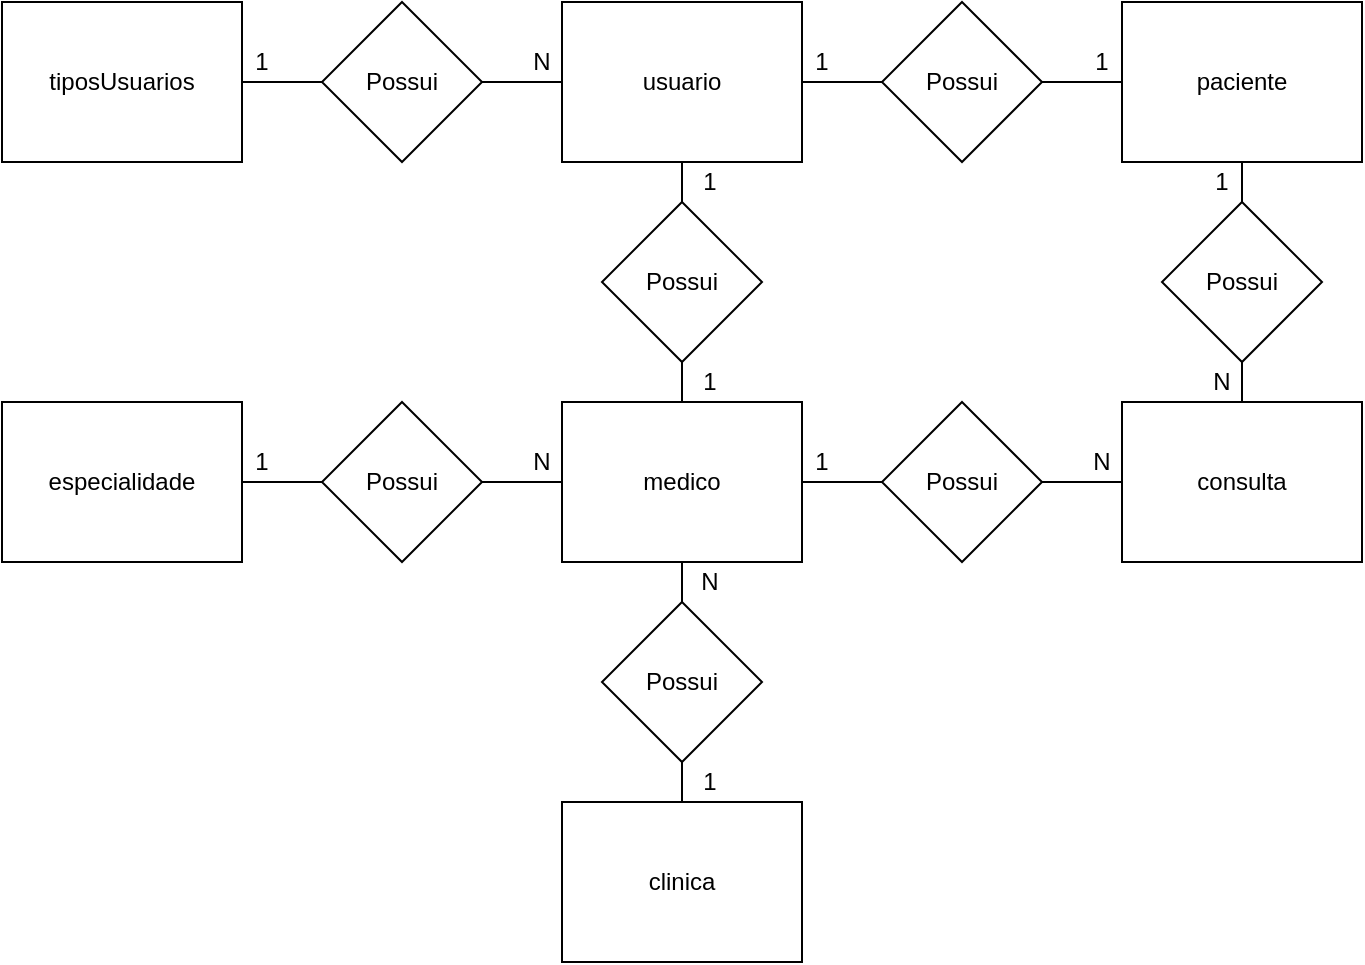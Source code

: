 <mxfile version="14.4.7" type="device" pages="2"><diagram id="L9yg8rVzbxGNGAhTD04A" name="Conceitual"><mxGraphModel dx="1422" dy="762" grid="1" gridSize="10" guides="1" tooltips="1" connect="1" arrows="1" fold="1" page="1" pageScale="1" pageWidth="827" pageHeight="1169" math="0" shadow="0"><root><mxCell id="0"/><mxCell id="1" parent="0"/><mxCell id="zgJWfHklPlc2jn0iiybX-17" style="edgeStyle=orthogonalEdgeStyle;rounded=0;orthogonalLoop=1;jettySize=auto;html=1;endArrow=none;endFill=0;" edge="1" parent="1" source="zgJWfHklPlc2jn0iiybX-1" target="zgJWfHklPlc2jn0iiybX-10"><mxGeometry relative="1" as="geometry"/></mxCell><mxCell id="zgJWfHklPlc2jn0iiybX-1" value="tiposUsuarios" style="rounded=0;whiteSpace=wrap;html=1;" vertex="1" parent="1"><mxGeometry x="40" y="40" width="120" height="80" as="geometry"/></mxCell><mxCell id="zgJWfHklPlc2jn0iiybX-18" style="edgeStyle=orthogonalEdgeStyle;rounded=0;orthogonalLoop=1;jettySize=auto;html=1;entryX=1;entryY=0.5;entryDx=0;entryDy=0;endArrow=none;endFill=0;" edge="1" parent="1" source="zgJWfHklPlc2jn0iiybX-2" target="zgJWfHklPlc2jn0iiybX-10"><mxGeometry relative="1" as="geometry"/></mxCell><mxCell id="zgJWfHklPlc2jn0iiybX-19" style="edgeStyle=orthogonalEdgeStyle;rounded=0;orthogonalLoop=1;jettySize=auto;html=1;endArrow=none;endFill=0;" edge="1" parent="1" source="zgJWfHklPlc2jn0iiybX-2" target="zgJWfHklPlc2jn0iiybX-16"><mxGeometry relative="1" as="geometry"/></mxCell><mxCell id="zgJWfHklPlc2jn0iiybX-25" style="edgeStyle=orthogonalEdgeStyle;rounded=0;orthogonalLoop=1;jettySize=auto;html=1;endArrow=none;endFill=0;" edge="1" parent="1" source="zgJWfHklPlc2jn0iiybX-2" target="zgJWfHklPlc2jn0iiybX-14"><mxGeometry relative="1" as="geometry"/></mxCell><mxCell id="zgJWfHklPlc2jn0iiybX-2" value="usuario" style="rounded=0;whiteSpace=wrap;html=1;" vertex="1" parent="1"><mxGeometry x="320" y="40" width="120" height="80" as="geometry"/></mxCell><mxCell id="zgJWfHklPlc2jn0iiybX-22" style="edgeStyle=orthogonalEdgeStyle;rounded=0;orthogonalLoop=1;jettySize=auto;html=1;endArrow=none;endFill=0;" edge="1" parent="1" source="zgJWfHklPlc2jn0iiybX-3" target="zgJWfHklPlc2jn0iiybX-11"><mxGeometry relative="1" as="geometry"/></mxCell><mxCell id="zgJWfHklPlc2jn0iiybX-3" value="especialidade" style="rounded=0;whiteSpace=wrap;html=1;" vertex="1" parent="1"><mxGeometry x="40" y="240" width="120" height="80" as="geometry"/></mxCell><mxCell id="zgJWfHklPlc2jn0iiybX-4" value="clinica" style="rounded=0;whiteSpace=wrap;html=1;" vertex="1" parent="1"><mxGeometry x="320" y="440" width="120" height="80" as="geometry"/></mxCell><mxCell id="zgJWfHklPlc2jn0iiybX-21" style="edgeStyle=orthogonalEdgeStyle;rounded=0;orthogonalLoop=1;jettySize=auto;html=1;endArrow=none;endFill=0;" edge="1" parent="1" source="zgJWfHklPlc2jn0iiybX-5" target="zgJWfHklPlc2jn0iiybX-11"><mxGeometry relative="1" as="geometry"/></mxCell><mxCell id="zgJWfHklPlc2jn0iiybX-23" style="edgeStyle=orthogonalEdgeStyle;rounded=0;orthogonalLoop=1;jettySize=auto;html=1;endArrow=none;endFill=0;" edge="1" parent="1" source="zgJWfHklPlc2jn0iiybX-5" target="zgJWfHklPlc2jn0iiybX-15"><mxGeometry relative="1" as="geometry"/></mxCell><mxCell id="zgJWfHklPlc2jn0iiybX-33" style="edgeStyle=orthogonalEdgeStyle;rounded=0;orthogonalLoop=1;jettySize=auto;html=1;endArrow=none;endFill=0;" edge="1" parent="1" source="zgJWfHklPlc2jn0iiybX-5" target="zgJWfHklPlc2jn0iiybX-13"><mxGeometry relative="1" as="geometry"/></mxCell><mxCell id="zgJWfHklPlc2jn0iiybX-5" value="medico" style="rounded=0;whiteSpace=wrap;html=1;" vertex="1" parent="1"><mxGeometry x="320" y="240" width="120" height="80" as="geometry"/></mxCell><mxCell id="zgJWfHklPlc2jn0iiybX-26" style="edgeStyle=orthogonalEdgeStyle;rounded=0;orthogonalLoop=1;jettySize=auto;html=1;endArrow=none;endFill=0;" edge="1" parent="1" source="zgJWfHklPlc2jn0iiybX-6" target="zgJWfHklPlc2jn0iiybX-14"><mxGeometry relative="1" as="geometry"/></mxCell><mxCell id="zgJWfHklPlc2jn0iiybX-28" style="edgeStyle=orthogonalEdgeStyle;rounded=0;orthogonalLoop=1;jettySize=auto;html=1;endArrow=none;endFill=0;" edge="1" parent="1" source="zgJWfHklPlc2jn0iiybX-6" target="zgJWfHklPlc2jn0iiybX-27"><mxGeometry relative="1" as="geometry"/></mxCell><mxCell id="zgJWfHklPlc2jn0iiybX-6" value="paciente" style="rounded=0;whiteSpace=wrap;html=1;" vertex="1" parent="1"><mxGeometry x="600" y="40" width="120" height="80" as="geometry"/></mxCell><mxCell id="zgJWfHklPlc2jn0iiybX-8" value="consulta" style="rounded=0;whiteSpace=wrap;html=1;" vertex="1" parent="1"><mxGeometry x="600" y="240" width="120" height="80" as="geometry"/></mxCell><mxCell id="zgJWfHklPlc2jn0iiybX-10" value="Possui" style="rhombus;whiteSpace=wrap;html=1;" vertex="1" parent="1"><mxGeometry x="200" y="40" width="80" height="80" as="geometry"/></mxCell><mxCell id="zgJWfHklPlc2jn0iiybX-11" value="&lt;span&gt;Possui&lt;/span&gt;" style="rhombus;whiteSpace=wrap;html=1;" vertex="1" parent="1"><mxGeometry x="200" y="240" width="80" height="80" as="geometry"/></mxCell><mxCell id="zgJWfHklPlc2jn0iiybX-34" style="edgeStyle=orthogonalEdgeStyle;rounded=0;orthogonalLoop=1;jettySize=auto;html=1;endArrow=none;endFill=0;" edge="1" parent="1" source="zgJWfHklPlc2jn0iiybX-13" target="zgJWfHklPlc2jn0iiybX-8"><mxGeometry relative="1" as="geometry"/></mxCell><mxCell id="zgJWfHklPlc2jn0iiybX-13" value="&lt;span&gt;Possui&lt;/span&gt;" style="rhombus;whiteSpace=wrap;html=1;" vertex="1" parent="1"><mxGeometry x="480" y="240" width="80" height="80" as="geometry"/></mxCell><mxCell id="zgJWfHklPlc2jn0iiybX-14" value="&lt;span&gt;Possui&lt;/span&gt;" style="rhombus;whiteSpace=wrap;html=1;" vertex="1" parent="1"><mxGeometry x="480" y="40" width="80" height="80" as="geometry"/></mxCell><mxCell id="zgJWfHklPlc2jn0iiybX-24" style="edgeStyle=orthogonalEdgeStyle;rounded=0;orthogonalLoop=1;jettySize=auto;html=1;endArrow=none;endFill=0;" edge="1" parent="1" source="zgJWfHklPlc2jn0iiybX-15" target="zgJWfHklPlc2jn0iiybX-4"><mxGeometry relative="1" as="geometry"/></mxCell><mxCell id="zgJWfHklPlc2jn0iiybX-15" value="&lt;span&gt;Possui&lt;/span&gt;" style="rhombus;whiteSpace=wrap;html=1;" vertex="1" parent="1"><mxGeometry x="340" y="340" width="80" height="80" as="geometry"/></mxCell><mxCell id="zgJWfHklPlc2jn0iiybX-20" style="edgeStyle=orthogonalEdgeStyle;rounded=0;orthogonalLoop=1;jettySize=auto;html=1;endArrow=none;endFill=0;" edge="1" parent="1" source="zgJWfHklPlc2jn0iiybX-16" target="zgJWfHklPlc2jn0iiybX-5"><mxGeometry relative="1" as="geometry"/></mxCell><mxCell id="zgJWfHklPlc2jn0iiybX-16" value="&lt;span&gt;Possui&lt;/span&gt;" style="rhombus;whiteSpace=wrap;html=1;" vertex="1" parent="1"><mxGeometry x="340" y="140" width="80" height="80" as="geometry"/></mxCell><mxCell id="zgJWfHklPlc2jn0iiybX-29" style="edgeStyle=orthogonalEdgeStyle;rounded=0;orthogonalLoop=1;jettySize=auto;html=1;endArrow=none;endFill=0;" edge="1" parent="1" source="zgJWfHklPlc2jn0iiybX-27" target="zgJWfHklPlc2jn0iiybX-8"><mxGeometry relative="1" as="geometry"/></mxCell><mxCell id="zgJWfHklPlc2jn0iiybX-27" value="&lt;span&gt;Possui&lt;/span&gt;" style="rhombus;whiteSpace=wrap;html=1;" vertex="1" parent="1"><mxGeometry x="620" y="140" width="80" height="80" as="geometry"/></mxCell><mxCell id="zgJWfHklPlc2jn0iiybX-35" value="1" style="text;html=1;strokeColor=none;fillColor=none;align=center;verticalAlign=middle;whiteSpace=wrap;rounded=0;" vertex="1" parent="1"><mxGeometry x="150" y="60" width="40" height="20" as="geometry"/></mxCell><mxCell id="zgJWfHklPlc2jn0iiybX-36" value="1" style="text;html=1;strokeColor=none;fillColor=none;align=center;verticalAlign=middle;whiteSpace=wrap;rounded=0;" vertex="1" parent="1"><mxGeometry x="150" y="260" width="40" height="20" as="geometry"/></mxCell><mxCell id="zgJWfHklPlc2jn0iiybX-37" value="N" style="text;html=1;strokeColor=none;fillColor=none;align=center;verticalAlign=middle;whiteSpace=wrap;rounded=0;" vertex="1" parent="1"><mxGeometry x="290" y="260" width="40" height="20" as="geometry"/></mxCell><mxCell id="zgJWfHklPlc2jn0iiybX-38" value="N" style="text;html=1;strokeColor=none;fillColor=none;align=center;verticalAlign=middle;whiteSpace=wrap;rounded=0;" vertex="1" parent="1"><mxGeometry x="290" y="60" width="40" height="20" as="geometry"/></mxCell><mxCell id="zgJWfHklPlc2jn0iiybX-39" value="1" style="text;html=1;strokeColor=none;fillColor=none;align=center;verticalAlign=middle;whiteSpace=wrap;rounded=0;" vertex="1" parent="1"><mxGeometry x="430" y="60" width="40" height="20" as="geometry"/></mxCell><mxCell id="zgJWfHklPlc2jn0iiybX-40" value="1" style="text;html=1;strokeColor=none;fillColor=none;align=center;verticalAlign=middle;whiteSpace=wrap;rounded=0;" vertex="1" parent="1"><mxGeometry x="430" y="260" width="40" height="20" as="geometry"/></mxCell><mxCell id="zgJWfHklPlc2jn0iiybX-41" value="N" style="text;html=1;strokeColor=none;fillColor=none;align=center;verticalAlign=middle;whiteSpace=wrap;rounded=0;" vertex="1" parent="1"><mxGeometry x="374" y="320" width="40" height="20" as="geometry"/></mxCell><mxCell id="zgJWfHklPlc2jn0iiybX-42" value="1" style="text;html=1;strokeColor=none;fillColor=none;align=center;verticalAlign=middle;whiteSpace=wrap;rounded=0;" vertex="1" parent="1"><mxGeometry x="374" y="420" width="40" height="20" as="geometry"/></mxCell><mxCell id="zgJWfHklPlc2jn0iiybX-43" value="1" style="text;html=1;strokeColor=none;fillColor=none;align=center;verticalAlign=middle;whiteSpace=wrap;rounded=0;" vertex="1" parent="1"><mxGeometry x="374" y="220" width="40" height="20" as="geometry"/></mxCell><mxCell id="zgJWfHklPlc2jn0iiybX-44" value="1" style="text;html=1;strokeColor=none;fillColor=none;align=center;verticalAlign=middle;whiteSpace=wrap;rounded=0;" vertex="1" parent="1"><mxGeometry x="570" y="60" width="40" height="20" as="geometry"/></mxCell><mxCell id="zgJWfHklPlc2jn0iiybX-45" value="1" style="text;html=1;strokeColor=none;fillColor=none;align=center;verticalAlign=middle;whiteSpace=wrap;rounded=0;" vertex="1" parent="1"><mxGeometry x="630" y="120" width="40" height="20" as="geometry"/></mxCell><mxCell id="zgJWfHklPlc2jn0iiybX-46" value="N" style="text;html=1;strokeColor=none;fillColor=none;align=center;verticalAlign=middle;whiteSpace=wrap;rounded=0;" vertex="1" parent="1"><mxGeometry x="630" y="220" width="40" height="20" as="geometry"/></mxCell><mxCell id="zgJWfHklPlc2jn0iiybX-49" value="N" style="text;html=1;strokeColor=none;fillColor=none;align=center;verticalAlign=middle;whiteSpace=wrap;rounded=0;" vertex="1" parent="1"><mxGeometry x="570" y="260" width="40" height="20" as="geometry"/></mxCell><mxCell id="zgJWfHklPlc2jn0iiybX-50" value="1" style="text;html=1;strokeColor=none;fillColor=none;align=center;verticalAlign=middle;whiteSpace=wrap;rounded=0;" vertex="1" parent="1"><mxGeometry x="374" y="120" width="40" height="20" as="geometry"/></mxCell></root></mxGraphModel></diagram><diagram id="YY0C0LUeWNbSmeNRkTeQ" name="Lógico"><mxGraphModel dx="1422" dy="762" grid="1" gridSize="10" guides="1" tooltips="1" connect="1" arrows="1" fold="1" page="1" pageScale="1" pageWidth="827" pageHeight="1169" math="0" shadow="0"><root><mxCell id="BpLXdGDiYHrNha-_4x43-0"/><mxCell id="BpLXdGDiYHrNha-_4x43-1" parent="BpLXdGDiYHrNha-_4x43-0"/><mxCell id="ZwELQUAfEaerFVVG8BDn-0" value="tiposUsuarios" style="shape=table;startSize=30;container=1;collapsible=1;childLayout=tableLayout;fixedRows=1;rowLines=0;fontStyle=1;align=center;resizeLast=1;" vertex="1" parent="BpLXdGDiYHrNha-_4x43-1"><mxGeometry x="40" y="40" width="180" height="100" as="geometry"/></mxCell><mxCell id="ZwELQUAfEaerFVVG8BDn-1" value="" style="shape=partialRectangle;collapsible=0;dropTarget=0;pointerEvents=0;fillColor=none;top=0;left=0;bottom=1;right=0;points=[[0,0.5],[1,0.5]];portConstraint=eastwest;" vertex="1" parent="ZwELQUAfEaerFVVG8BDn-0"><mxGeometry y="30" width="180" height="30" as="geometry"/></mxCell><mxCell id="ZwELQUAfEaerFVVG8BDn-2" value="PK" style="shape=partialRectangle;connectable=0;fillColor=none;top=0;left=0;bottom=0;right=0;fontStyle=1;overflow=hidden;" vertex="1" parent="ZwELQUAfEaerFVVG8BDn-1"><mxGeometry width="30" height="30" as="geometry"/></mxCell><mxCell id="ZwELQUAfEaerFVVG8BDn-3" value="idTiposUsuario" style="shape=partialRectangle;connectable=0;fillColor=none;top=0;left=0;bottom=0;right=0;align=left;spacingLeft=6;fontStyle=1;overflow=hidden;" vertex="1" parent="ZwELQUAfEaerFVVG8BDn-1"><mxGeometry x="30" width="150" height="30" as="geometry"/></mxCell><mxCell id="ZwELQUAfEaerFVVG8BDn-4" value="" style="shape=partialRectangle;collapsible=0;dropTarget=0;pointerEvents=0;fillColor=none;top=0;left=0;bottom=0;right=0;points=[[0,0.5],[1,0.5]];portConstraint=eastwest;" vertex="1" parent="ZwELQUAfEaerFVVG8BDn-0"><mxGeometry y="60" width="180" height="30" as="geometry"/></mxCell><mxCell id="ZwELQUAfEaerFVVG8BDn-5" value="" style="shape=partialRectangle;connectable=0;fillColor=none;top=0;left=0;bottom=0;right=0;editable=1;overflow=hidden;" vertex="1" parent="ZwELQUAfEaerFVVG8BDn-4"><mxGeometry width="30" height="30" as="geometry"/></mxCell><mxCell id="ZwELQUAfEaerFVVG8BDn-6" value="tituloTipoUsuario" style="shape=partialRectangle;connectable=0;fillColor=none;top=0;left=0;bottom=0;right=0;align=left;spacingLeft=6;overflow=hidden;" vertex="1" parent="ZwELQUAfEaerFVVG8BDn-4"><mxGeometry x="30" width="150" height="30" as="geometry"/></mxCell><mxCell id="COuLoi7ls_Oq8JJpT6Qw-0" value="usuario" style="shape=table;startSize=30;container=1;collapsible=1;childLayout=tableLayout;fixedRows=1;rowLines=0;fontStyle=1;align=center;resizeLast=1;" vertex="1" parent="BpLXdGDiYHrNha-_4x43-1"><mxGeometry x="320" y="40" width="180" height="190" as="geometry"/></mxCell><mxCell id="COuLoi7ls_Oq8JJpT6Qw-1" value="" style="shape=partialRectangle;collapsible=0;dropTarget=0;pointerEvents=0;fillColor=none;top=0;left=0;bottom=0;right=0;points=[[0,0.5],[1,0.5]];portConstraint=eastwest;" vertex="1" parent="COuLoi7ls_Oq8JJpT6Qw-0"><mxGeometry y="30" width="180" height="30" as="geometry"/></mxCell><mxCell id="COuLoi7ls_Oq8JJpT6Qw-2" value="PK" style="shape=partialRectangle;connectable=0;fillColor=none;top=0;left=0;bottom=0;right=0;fontStyle=1;overflow=hidden;" vertex="1" parent="COuLoi7ls_Oq8JJpT6Qw-1"><mxGeometry width="60" height="30" as="geometry"/></mxCell><mxCell id="COuLoi7ls_Oq8JJpT6Qw-3" value="idUsuario" style="shape=partialRectangle;connectable=0;fillColor=none;top=0;left=0;bottom=0;right=0;align=left;spacingLeft=6;fontStyle=1;overflow=hidden;" vertex="1" parent="COuLoi7ls_Oq8JJpT6Qw-1"><mxGeometry x="60" width="120" height="30" as="geometry"/></mxCell><mxCell id="COuLoi7ls_Oq8JJpT6Qw-4" value="" style="shape=partialRectangle;collapsible=0;dropTarget=0;pointerEvents=0;fillColor=none;top=0;left=0;bottom=1;right=0;points=[[0,0.5],[1,0.5]];portConstraint=eastwest;" vertex="1" parent="COuLoi7ls_Oq8JJpT6Qw-0"><mxGeometry y="60" width="180" height="30" as="geometry"/></mxCell><mxCell id="COuLoi7ls_Oq8JJpT6Qw-5" value="FK" style="shape=partialRectangle;connectable=0;fillColor=none;top=0;left=0;bottom=0;right=0;fontStyle=1;overflow=hidden;" vertex="1" parent="COuLoi7ls_Oq8JJpT6Qw-4"><mxGeometry width="60" height="30" as="geometry"/></mxCell><mxCell id="COuLoi7ls_Oq8JJpT6Qw-6" value="idTiposUsuario" style="shape=partialRectangle;connectable=0;fillColor=none;top=0;left=0;bottom=0;right=0;align=left;spacingLeft=6;fontStyle=1;overflow=hidden;" vertex="1" parent="COuLoi7ls_Oq8JJpT6Qw-4"><mxGeometry x="60" width="120" height="30" as="geometry"/></mxCell><mxCell id="COuLoi7ls_Oq8JJpT6Qw-7" value="" style="shape=partialRectangle;collapsible=0;dropTarget=0;pointerEvents=0;fillColor=none;top=0;left=0;bottom=0;right=0;points=[[0,0.5],[1,0.5]];portConstraint=eastwest;" vertex="1" parent="COuLoi7ls_Oq8JJpT6Qw-0"><mxGeometry y="90" width="180" height="30" as="geometry"/></mxCell><mxCell id="COuLoi7ls_Oq8JJpT6Qw-8" value="" style="shape=partialRectangle;connectable=0;fillColor=none;top=0;left=0;bottom=0;right=0;editable=1;overflow=hidden;" vertex="1" parent="COuLoi7ls_Oq8JJpT6Qw-7"><mxGeometry width="60" height="30" as="geometry"/></mxCell><mxCell id="COuLoi7ls_Oq8JJpT6Qw-9" value="Nome" style="shape=partialRectangle;connectable=0;fillColor=none;top=0;left=0;bottom=0;right=0;align=left;spacingLeft=6;overflow=hidden;" vertex="1" parent="COuLoi7ls_Oq8JJpT6Qw-7"><mxGeometry x="60" width="120" height="30" as="geometry"/></mxCell><mxCell id="COuLoi7ls_Oq8JJpT6Qw-10" value="" style="shape=partialRectangle;collapsible=0;dropTarget=0;pointerEvents=0;fillColor=none;top=0;left=0;bottom=0;right=0;points=[[0,0.5],[1,0.5]];portConstraint=eastwest;" vertex="1" parent="COuLoi7ls_Oq8JJpT6Qw-0"><mxGeometry y="120" width="180" height="30" as="geometry"/></mxCell><mxCell id="COuLoi7ls_Oq8JJpT6Qw-11" value="" style="shape=partialRectangle;connectable=0;fillColor=none;top=0;left=0;bottom=0;right=0;editable=1;overflow=hidden;" vertex="1" parent="COuLoi7ls_Oq8JJpT6Qw-10"><mxGeometry width="60" height="30" as="geometry"/></mxCell><mxCell id="COuLoi7ls_Oq8JJpT6Qw-12" value="Email" style="shape=partialRectangle;connectable=0;fillColor=none;top=0;left=0;bottom=0;right=0;align=left;spacingLeft=6;overflow=hidden;" vertex="1" parent="COuLoi7ls_Oq8JJpT6Qw-10"><mxGeometry x="60" width="120" height="30" as="geometry"/></mxCell><mxCell id="COuLoi7ls_Oq8JJpT6Qw-13" value="" style="shape=partialRectangle;collapsible=0;dropTarget=0;pointerEvents=0;fillColor=none;top=0;left=0;bottom=0;right=0;points=[[0,0.5],[1,0.5]];portConstraint=eastwest;" vertex="1" parent="COuLoi7ls_Oq8JJpT6Qw-0"><mxGeometry y="150" width="180" height="30" as="geometry"/></mxCell><mxCell id="COuLoi7ls_Oq8JJpT6Qw-14" value="" style="shape=partialRectangle;connectable=0;fillColor=none;top=0;left=0;bottom=0;right=0;editable=1;overflow=hidden;" vertex="1" parent="COuLoi7ls_Oq8JJpT6Qw-13"><mxGeometry width="60" height="30" as="geometry"/></mxCell><mxCell id="COuLoi7ls_Oq8JJpT6Qw-15" value="Senha" style="shape=partialRectangle;connectable=0;fillColor=none;top=0;left=0;bottom=0;right=0;align=left;spacingLeft=6;overflow=hidden;" vertex="1" parent="COuLoi7ls_Oq8JJpT6Qw-13"><mxGeometry x="60" width="120" height="30" as="geometry"/></mxCell><mxCell id="COuLoi7ls_Oq8JJpT6Qw-16" value="" style="edgeStyle=entityRelationEdgeStyle;fontSize=12;html=1;endArrow=ERoneToMany;" edge="1" parent="BpLXdGDiYHrNha-_4x43-1" source="ZwELQUAfEaerFVVG8BDn-1" target="COuLoi7ls_Oq8JJpT6Qw-4"><mxGeometry width="100" height="100" relative="1" as="geometry"><mxPoint x="180" y="280" as="sourcePoint"/><mxPoint x="280" y="180" as="targetPoint"/></mxGeometry></mxCell><mxCell id="COuLoi7ls_Oq8JJpT6Qw-17" value="especialidade" style="shape=table;startSize=30;container=1;collapsible=1;childLayout=tableLayout;fixedRows=1;rowLines=0;fontStyle=1;align=center;resizeLast=1;" vertex="1" parent="BpLXdGDiYHrNha-_4x43-1"><mxGeometry x="40" y="280" width="180" height="100" as="geometry"/></mxCell><mxCell id="COuLoi7ls_Oq8JJpT6Qw-18" value="" style="shape=partialRectangle;collapsible=0;dropTarget=0;pointerEvents=0;fillColor=none;top=0;left=0;bottom=1;right=0;points=[[0,0.5],[1,0.5]];portConstraint=eastwest;" vertex="1" parent="COuLoi7ls_Oq8JJpT6Qw-17"><mxGeometry y="30" width="180" height="30" as="geometry"/></mxCell><mxCell id="COuLoi7ls_Oq8JJpT6Qw-19" value="PK" style="shape=partialRectangle;connectable=0;fillColor=none;top=0;left=0;bottom=0;right=0;fontStyle=1;overflow=hidden;" vertex="1" parent="COuLoi7ls_Oq8JJpT6Qw-18"><mxGeometry width="30" height="30" as="geometry"/></mxCell><mxCell id="COuLoi7ls_Oq8JJpT6Qw-20" value="idEspecialidade" style="shape=partialRectangle;connectable=0;fillColor=none;top=0;left=0;bottom=0;right=0;align=left;spacingLeft=6;fontStyle=1;overflow=hidden;" vertex="1" parent="COuLoi7ls_Oq8JJpT6Qw-18"><mxGeometry x="30" width="150" height="30" as="geometry"/></mxCell><mxCell id="COuLoi7ls_Oq8JJpT6Qw-21" value="" style="shape=partialRectangle;collapsible=0;dropTarget=0;pointerEvents=0;fillColor=none;top=0;left=0;bottom=0;right=0;points=[[0,0.5],[1,0.5]];portConstraint=eastwest;" vertex="1" parent="COuLoi7ls_Oq8JJpT6Qw-17"><mxGeometry y="60" width="180" height="30" as="geometry"/></mxCell><mxCell id="COuLoi7ls_Oq8JJpT6Qw-22" value="" style="shape=partialRectangle;connectable=0;fillColor=none;top=0;left=0;bottom=0;right=0;editable=1;overflow=hidden;" vertex="1" parent="COuLoi7ls_Oq8JJpT6Qw-21"><mxGeometry width="30" height="30" as="geometry"/></mxCell><mxCell id="COuLoi7ls_Oq8JJpT6Qw-23" value="nomeEspecialidade" style="shape=partialRectangle;connectable=0;fillColor=none;top=0;left=0;bottom=0;right=0;align=left;spacingLeft=6;overflow=hidden;" vertex="1" parent="COuLoi7ls_Oq8JJpT6Qw-21"><mxGeometry x="30" width="150" height="30" as="geometry"/></mxCell><mxCell id="COuLoi7ls_Oq8JJpT6Qw-30" value="clinica" style="shape=table;startSize=30;container=1;collapsible=1;childLayout=tableLayout;fixedRows=1;rowLines=0;fontStyle=1;align=center;resizeLast=1;" vertex="1" parent="BpLXdGDiYHrNha-_4x43-1"><mxGeometry x="320" y="520" width="180" height="190" as="geometry"/></mxCell><mxCell id="COuLoi7ls_Oq8JJpT6Qw-31" value="" style="shape=partialRectangle;collapsible=0;dropTarget=0;pointerEvents=0;fillColor=none;top=0;left=0;bottom=1;right=0;points=[[0,0.5],[1,0.5]];portConstraint=eastwest;" vertex="1" parent="COuLoi7ls_Oq8JJpT6Qw-30"><mxGeometry y="30" width="180" height="30" as="geometry"/></mxCell><mxCell id="COuLoi7ls_Oq8JJpT6Qw-32" value="PK" style="shape=partialRectangle;connectable=0;fillColor=none;top=0;left=0;bottom=0;right=0;fontStyle=1;overflow=hidden;" vertex="1" parent="COuLoi7ls_Oq8JJpT6Qw-31"><mxGeometry width="30" height="30" as="geometry"/></mxCell><mxCell id="COuLoi7ls_Oq8JJpT6Qw-33" value="idClinica" style="shape=partialRectangle;connectable=0;fillColor=none;top=0;left=0;bottom=0;right=0;align=left;spacingLeft=6;fontStyle=1;overflow=hidden;" vertex="1" parent="COuLoi7ls_Oq8JJpT6Qw-31"><mxGeometry x="30" width="150" height="30" as="geometry"/></mxCell><mxCell id="COuLoi7ls_Oq8JJpT6Qw-34" value="" style="shape=partialRectangle;collapsible=0;dropTarget=0;pointerEvents=0;fillColor=none;top=0;left=0;bottom=0;right=0;points=[[0,0.5],[1,0.5]];portConstraint=eastwest;" vertex="1" parent="COuLoi7ls_Oq8JJpT6Qw-30"><mxGeometry y="60" width="180" height="30" as="geometry"/></mxCell><mxCell id="COuLoi7ls_Oq8JJpT6Qw-35" value="" style="shape=partialRectangle;connectable=0;fillColor=none;top=0;left=0;bottom=0;right=0;editable=1;overflow=hidden;" vertex="1" parent="COuLoi7ls_Oq8JJpT6Qw-34"><mxGeometry width="30" height="30" as="geometry"/></mxCell><mxCell id="COuLoi7ls_Oq8JJpT6Qw-36" value="CNPJ" style="shape=partialRectangle;connectable=0;fillColor=none;top=0;left=0;bottom=0;right=0;align=left;spacingLeft=6;overflow=hidden;" vertex="1" parent="COuLoi7ls_Oq8JJpT6Qw-34"><mxGeometry x="30" width="150" height="30" as="geometry"/></mxCell><mxCell id="COuLoi7ls_Oq8JJpT6Qw-37" value="" style="shape=partialRectangle;collapsible=0;dropTarget=0;pointerEvents=0;fillColor=none;top=0;left=0;bottom=0;right=0;points=[[0,0.5],[1,0.5]];portConstraint=eastwest;" vertex="1" parent="COuLoi7ls_Oq8JJpT6Qw-30"><mxGeometry y="90" width="180" height="30" as="geometry"/></mxCell><mxCell id="COuLoi7ls_Oq8JJpT6Qw-38" value="" style="shape=partialRectangle;connectable=0;fillColor=none;top=0;left=0;bottom=0;right=0;editable=1;overflow=hidden;" vertex="1" parent="COuLoi7ls_Oq8JJpT6Qw-37"><mxGeometry width="30" height="30" as="geometry"/></mxCell><mxCell id="COuLoi7ls_Oq8JJpT6Qw-39" value="Endereco" style="shape=partialRectangle;connectable=0;fillColor=none;top=0;left=0;bottom=0;right=0;align=left;spacingLeft=6;overflow=hidden;" vertex="1" parent="COuLoi7ls_Oq8JJpT6Qw-37"><mxGeometry x="30" width="150" height="30" as="geometry"/></mxCell><mxCell id="COuLoi7ls_Oq8JJpT6Qw-40" value="" style="shape=partialRectangle;collapsible=0;dropTarget=0;pointerEvents=0;fillColor=none;top=0;left=0;bottom=0;right=0;points=[[0,0.5],[1,0.5]];portConstraint=eastwest;" vertex="1" parent="COuLoi7ls_Oq8JJpT6Qw-30"><mxGeometry y="120" width="180" height="30" as="geometry"/></mxCell><mxCell id="COuLoi7ls_Oq8JJpT6Qw-41" value="" style="shape=partialRectangle;connectable=0;fillColor=none;top=0;left=0;bottom=0;right=0;editable=1;overflow=hidden;" vertex="1" parent="COuLoi7ls_Oq8JJpT6Qw-40"><mxGeometry width="30" height="30" as="geometry"/></mxCell><mxCell id="COuLoi7ls_Oq8JJpT6Qw-42" value="NomeFantasia" style="shape=partialRectangle;connectable=0;fillColor=none;top=0;left=0;bottom=0;right=0;align=left;spacingLeft=6;overflow=hidden;" vertex="1" parent="COuLoi7ls_Oq8JJpT6Qw-40"><mxGeometry x="30" width="150" height="30" as="geometry"/></mxCell><mxCell id="COuLoi7ls_Oq8JJpT6Qw-43" value="" style="shape=partialRectangle;collapsible=0;dropTarget=0;pointerEvents=0;fillColor=none;top=0;left=0;bottom=0;right=0;points=[[0,0.5],[1,0.5]];portConstraint=eastwest;" vertex="1" parent="COuLoi7ls_Oq8JJpT6Qw-30"><mxGeometry y="150" width="180" height="30" as="geometry"/></mxCell><mxCell id="COuLoi7ls_Oq8JJpT6Qw-44" value="" style="shape=partialRectangle;connectable=0;fillColor=none;top=0;left=0;bottom=0;right=0;editable=1;overflow=hidden;" vertex="1" parent="COuLoi7ls_Oq8JJpT6Qw-43"><mxGeometry width="30" height="30" as="geometry"/></mxCell><mxCell id="COuLoi7ls_Oq8JJpT6Qw-45" value="RazaoSocial" style="shape=partialRectangle;connectable=0;fillColor=none;top=0;left=0;bottom=0;right=0;align=left;spacingLeft=6;overflow=hidden;" vertex="1" parent="COuLoi7ls_Oq8JJpT6Qw-43"><mxGeometry x="30" width="150" height="30" as="geometry"/></mxCell><mxCell id="COuLoi7ls_Oq8JJpT6Qw-46" value="medico" style="shape=table;startSize=30;container=1;collapsible=1;childLayout=tableLayout;fixedRows=1;rowLines=0;fontStyle=1;align=center;resizeLast=1;" vertex="1" parent="BpLXdGDiYHrNha-_4x43-1"><mxGeometry x="320" y="280" width="180" height="190" as="geometry"/></mxCell><mxCell id="COuLoi7ls_Oq8JJpT6Qw-47" value="" style="shape=partialRectangle;collapsible=0;dropTarget=0;pointerEvents=0;fillColor=none;top=0;left=0;bottom=0;right=0;points=[[0,0.5],[1,0.5]];portConstraint=eastwest;" vertex="1" parent="COuLoi7ls_Oq8JJpT6Qw-46"><mxGeometry y="30" width="180" height="30" as="geometry"/></mxCell><mxCell id="COuLoi7ls_Oq8JJpT6Qw-48" value="PK" style="shape=partialRectangle;connectable=0;fillColor=none;top=0;left=0;bottom=0;right=0;fontStyle=1;overflow=hidden;" vertex="1" parent="COuLoi7ls_Oq8JJpT6Qw-47"><mxGeometry width="60" height="30" as="geometry"/></mxCell><mxCell id="COuLoi7ls_Oq8JJpT6Qw-49" value="idMedico" style="shape=partialRectangle;connectable=0;fillColor=none;top=0;left=0;bottom=0;right=0;align=left;spacingLeft=6;fontStyle=1;overflow=hidden;" vertex="1" parent="COuLoi7ls_Oq8JJpT6Qw-47"><mxGeometry x="60" width="120" height="30" as="geometry"/></mxCell><mxCell id="COuLoi7ls_Oq8JJpT6Qw-62" value="" style="shape=partialRectangle;collapsible=0;dropTarget=0;pointerEvents=0;fillColor=none;top=0;left=0;bottom=0;right=0;points=[[0,0.5],[1,0.5]];portConstraint=eastwest;" vertex="1" parent="COuLoi7ls_Oq8JJpT6Qw-46"><mxGeometry y="60" width="180" height="30" as="geometry"/></mxCell><mxCell id="COuLoi7ls_Oq8JJpT6Qw-63" value="FK" style="shape=partialRectangle;connectable=0;fillColor=none;top=0;left=0;bottom=0;right=0;fontStyle=1;overflow=hidden;" vertex="1" parent="COuLoi7ls_Oq8JJpT6Qw-62"><mxGeometry width="60" height="30" as="geometry"/></mxCell><mxCell id="COuLoi7ls_Oq8JJpT6Qw-64" value="idUsuario" style="shape=partialRectangle;connectable=0;fillColor=none;top=0;left=0;bottom=0;right=0;align=left;spacingLeft=6;fontStyle=1;overflow=hidden;" vertex="1" parent="COuLoi7ls_Oq8JJpT6Qw-62"><mxGeometry x="60" width="120" height="30" as="geometry"/></mxCell><mxCell id="COuLoi7ls_Oq8JJpT6Qw-65" value="" style="shape=partialRectangle;collapsible=0;dropTarget=0;pointerEvents=0;fillColor=none;top=0;left=0;bottom=0;right=0;points=[[0,0.5],[1,0.5]];portConstraint=eastwest;" vertex="1" parent="COuLoi7ls_Oq8JJpT6Qw-46"><mxGeometry y="90" width="180" height="30" as="geometry"/></mxCell><mxCell id="COuLoi7ls_Oq8JJpT6Qw-66" value="FK" style="shape=partialRectangle;connectable=0;fillColor=none;top=0;left=0;bottom=0;right=0;fontStyle=1;overflow=hidden;" vertex="1" parent="COuLoi7ls_Oq8JJpT6Qw-65"><mxGeometry width="60" height="30" as="geometry"/></mxCell><mxCell id="COuLoi7ls_Oq8JJpT6Qw-67" value="idEspecialidade" style="shape=partialRectangle;connectable=0;fillColor=none;top=0;left=0;bottom=0;right=0;align=left;spacingLeft=6;fontStyle=1;overflow=hidden;" vertex="1" parent="COuLoi7ls_Oq8JJpT6Qw-65"><mxGeometry x="60" width="120" height="30" as="geometry"/></mxCell><mxCell id="COuLoi7ls_Oq8JJpT6Qw-50" value="" style="shape=partialRectangle;collapsible=0;dropTarget=0;pointerEvents=0;fillColor=none;top=0;left=0;bottom=1;right=0;points=[[0,0.5],[1,0.5]];portConstraint=eastwest;" vertex="1" parent="COuLoi7ls_Oq8JJpT6Qw-46"><mxGeometry y="120" width="180" height="30" as="geometry"/></mxCell><mxCell id="COuLoi7ls_Oq8JJpT6Qw-51" value="FK" style="shape=partialRectangle;connectable=0;fillColor=none;top=0;left=0;bottom=0;right=0;fontStyle=1;overflow=hidden;" vertex="1" parent="COuLoi7ls_Oq8JJpT6Qw-50"><mxGeometry width="60" height="30" as="geometry"/></mxCell><mxCell id="COuLoi7ls_Oq8JJpT6Qw-52" value="idClinica" style="shape=partialRectangle;connectable=0;fillColor=none;top=0;left=0;bottom=0;right=0;align=left;spacingLeft=6;fontStyle=1;overflow=hidden;" vertex="1" parent="COuLoi7ls_Oq8JJpT6Qw-50"><mxGeometry x="60" width="120" height="30" as="geometry"/></mxCell><mxCell id="COuLoi7ls_Oq8JJpT6Qw-53" value="" style="shape=partialRectangle;collapsible=0;dropTarget=0;pointerEvents=0;fillColor=none;top=0;left=0;bottom=0;right=0;points=[[0,0.5],[1,0.5]];portConstraint=eastwest;" vertex="1" parent="COuLoi7ls_Oq8JJpT6Qw-46"><mxGeometry y="150" width="180" height="30" as="geometry"/></mxCell><mxCell id="COuLoi7ls_Oq8JJpT6Qw-54" value="" style="shape=partialRectangle;connectable=0;fillColor=none;top=0;left=0;bottom=0;right=0;editable=1;overflow=hidden;" vertex="1" parent="COuLoi7ls_Oq8JJpT6Qw-53"><mxGeometry width="60" height="30" as="geometry"/></mxCell><mxCell id="COuLoi7ls_Oq8JJpT6Qw-55" value="CRM" style="shape=partialRectangle;connectable=0;fillColor=none;top=0;left=0;bottom=0;right=0;align=left;spacingLeft=6;overflow=hidden;" vertex="1" parent="COuLoi7ls_Oq8JJpT6Qw-53"><mxGeometry x="60" width="120" height="30" as="geometry"/></mxCell><mxCell id="COuLoi7ls_Oq8JJpT6Qw-68" value="" style="edgeStyle=entityRelationEdgeStyle;fontSize=12;html=1;endArrow=ERoneToMany;exitX=1;exitY=0.5;exitDx=0;exitDy=0;entryX=0;entryY=0.5;entryDx=0;entryDy=0;" edge="1" parent="BpLXdGDiYHrNha-_4x43-1" source="COuLoi7ls_Oq8JJpT6Qw-18" target="COuLoi7ls_Oq8JJpT6Qw-65"><mxGeometry width="100" height="100" relative="1" as="geometry"><mxPoint x="190" y="540" as="sourcePoint"/><mxPoint x="290" y="440" as="targetPoint"/></mxGeometry></mxCell><mxCell id="NlzFvVTeX867HND7OAms-0" value="" style="edgeStyle=entityRelationEdgeStyle;fontSize=12;html=1;endArrow=ERoneToMany;exitX=1;exitY=0.5;exitDx=0;exitDy=0;entryX=1;entryY=0.5;entryDx=0;entryDy=0;" edge="1" parent="BpLXdGDiYHrNha-_4x43-1" source="COuLoi7ls_Oq8JJpT6Qw-31" target="COuLoi7ls_Oq8JJpT6Qw-50"><mxGeometry width="100" height="100" relative="1" as="geometry"><mxPoint x="200" y="585" as="sourcePoint"/><mxPoint x="180" y="445" as="targetPoint"/></mxGeometry></mxCell><mxCell id="TAWOZJ10D2cs5THyI4Ll-0" value="" style="edgeStyle=entityRelationEdgeStyle;fontSize=12;html=1;endArrow=ERmandOne;startArrow=ERmandOne;entryX=1;entryY=0.5;entryDx=0;entryDy=0;" edge="1" parent="BpLXdGDiYHrNha-_4x43-1" source="COuLoi7ls_Oq8JJpT6Qw-62" target="COuLoi7ls_Oq8JJpT6Qw-1"><mxGeometry width="100" height="100" relative="1" as="geometry"><mxPoint x="620" y="390" as="sourcePoint"/><mxPoint x="720" y="290" as="targetPoint"/></mxGeometry></mxCell><mxCell id="TAWOZJ10D2cs5THyI4Ll-1" value="paciente" style="shape=table;startSize=30;container=1;collapsible=1;childLayout=tableLayout;fixedRows=1;rowLines=0;fontStyle=1;align=center;resizeLast=1;" vertex="1" parent="BpLXdGDiYHrNha-_4x43-1"><mxGeometry x="600" y="40" width="180" height="220" as="geometry"/></mxCell><mxCell id="TAWOZJ10D2cs5THyI4Ll-2" value="" style="shape=partialRectangle;collapsible=0;dropTarget=0;pointerEvents=0;fillColor=none;top=0;left=0;bottom=0;right=0;points=[[0,0.5],[1,0.5]];portConstraint=eastwest;" vertex="1" parent="TAWOZJ10D2cs5THyI4Ll-1"><mxGeometry y="30" width="180" height="30" as="geometry"/></mxCell><mxCell id="TAWOZJ10D2cs5THyI4Ll-3" value="PK" style="shape=partialRectangle;connectable=0;fillColor=none;top=0;left=0;bottom=0;right=0;fontStyle=1;overflow=hidden;" vertex="1" parent="TAWOZJ10D2cs5THyI4Ll-2"><mxGeometry width="60" height="30" as="geometry"/></mxCell><mxCell id="TAWOZJ10D2cs5THyI4Ll-4" value="idPaciente" style="shape=partialRectangle;connectable=0;fillColor=none;top=0;left=0;bottom=0;right=0;align=left;spacingLeft=6;fontStyle=1;overflow=hidden;" vertex="1" parent="TAWOZJ10D2cs5THyI4Ll-2"><mxGeometry x="60" width="120" height="30" as="geometry"/></mxCell><mxCell id="TAWOZJ10D2cs5THyI4Ll-5" value="" style="shape=partialRectangle;collapsible=0;dropTarget=0;pointerEvents=0;fillColor=none;top=0;left=0;bottom=1;right=0;points=[[0,0.5],[1,0.5]];portConstraint=eastwest;" vertex="1" parent="TAWOZJ10D2cs5THyI4Ll-1"><mxGeometry y="60" width="180" height="30" as="geometry"/></mxCell><mxCell id="TAWOZJ10D2cs5THyI4Ll-6" value="FK" style="shape=partialRectangle;connectable=0;fillColor=none;top=0;left=0;bottom=0;right=0;fontStyle=1;overflow=hidden;" vertex="1" parent="TAWOZJ10D2cs5THyI4Ll-5"><mxGeometry width="60" height="30" as="geometry"/></mxCell><mxCell id="TAWOZJ10D2cs5THyI4Ll-7" value="idUsuario" style="shape=partialRectangle;connectable=0;fillColor=none;top=0;left=0;bottom=0;right=0;align=left;spacingLeft=6;fontStyle=1;overflow=hidden;" vertex="1" parent="TAWOZJ10D2cs5THyI4Ll-5"><mxGeometry x="60" width="120" height="30" as="geometry"/></mxCell><mxCell id="TAWOZJ10D2cs5THyI4Ll-8" value="" style="shape=partialRectangle;collapsible=0;dropTarget=0;pointerEvents=0;fillColor=none;top=0;left=0;bottom=0;right=0;points=[[0,0.5],[1,0.5]];portConstraint=eastwest;" vertex="1" parent="TAWOZJ10D2cs5THyI4Ll-1"><mxGeometry y="90" width="180" height="30" as="geometry"/></mxCell><mxCell id="TAWOZJ10D2cs5THyI4Ll-9" value="" style="shape=partialRectangle;connectable=0;fillColor=none;top=0;left=0;bottom=0;right=0;editable=1;overflow=hidden;" vertex="1" parent="TAWOZJ10D2cs5THyI4Ll-8"><mxGeometry width="60" height="30" as="geometry"/></mxCell><mxCell id="TAWOZJ10D2cs5THyI4Ll-10" value="idadePaciente" style="shape=partialRectangle;connectable=0;fillColor=none;top=0;left=0;bottom=0;right=0;align=left;spacingLeft=6;overflow=hidden;" vertex="1" parent="TAWOZJ10D2cs5THyI4Ll-8"><mxGeometry x="60" width="120" height="30" as="geometry"/></mxCell><mxCell id="TAWOZJ10D2cs5THyI4Ll-11" value="" style="shape=partialRectangle;collapsible=0;dropTarget=0;pointerEvents=0;fillColor=none;top=0;left=0;bottom=0;right=0;points=[[0,0.5],[1,0.5]];portConstraint=eastwest;" vertex="1" parent="TAWOZJ10D2cs5THyI4Ll-1"><mxGeometry y="120" width="180" height="30" as="geometry"/></mxCell><mxCell id="TAWOZJ10D2cs5THyI4Ll-12" value="" style="shape=partialRectangle;connectable=0;fillColor=none;top=0;left=0;bottom=0;right=0;editable=1;overflow=hidden;" vertex="1" parent="TAWOZJ10D2cs5THyI4Ll-11"><mxGeometry width="60" height="30" as="geometry"/></mxCell><mxCell id="TAWOZJ10D2cs5THyI4Ll-13" value="RG" style="shape=partialRectangle;connectable=0;fillColor=none;top=0;left=0;bottom=0;right=0;align=left;spacingLeft=6;overflow=hidden;" vertex="1" parent="TAWOZJ10D2cs5THyI4Ll-11"><mxGeometry x="60" width="120" height="30" as="geometry"/></mxCell><mxCell id="TAWOZJ10D2cs5THyI4Ll-14" value="" style="shape=partialRectangle;collapsible=0;dropTarget=0;pointerEvents=0;fillColor=none;top=0;left=0;bottom=0;right=0;points=[[0,0.5],[1,0.5]];portConstraint=eastwest;" vertex="1" parent="TAWOZJ10D2cs5THyI4Ll-1"><mxGeometry y="150" width="180" height="30" as="geometry"/></mxCell><mxCell id="TAWOZJ10D2cs5THyI4Ll-15" value="" style="shape=partialRectangle;connectable=0;fillColor=none;top=0;left=0;bottom=0;right=0;editable=1;overflow=hidden;" vertex="1" parent="TAWOZJ10D2cs5THyI4Ll-14"><mxGeometry width="60" height="30" as="geometry"/></mxCell><mxCell id="TAWOZJ10D2cs5THyI4Ll-16" value="CPF" style="shape=partialRectangle;connectable=0;fillColor=none;top=0;left=0;bottom=0;right=0;align=left;spacingLeft=6;overflow=hidden;" vertex="1" parent="TAWOZJ10D2cs5THyI4Ll-14"><mxGeometry x="60" width="120" height="30" as="geometry"/></mxCell><mxCell id="TAWOZJ10D2cs5THyI4Ll-17" value="" style="shape=partialRectangle;collapsible=0;dropTarget=0;pointerEvents=0;fillColor=none;top=0;left=0;bottom=0;right=0;points=[[0,0.5],[1,0.5]];portConstraint=eastwest;" vertex="1" parent="TAWOZJ10D2cs5THyI4Ll-1"><mxGeometry y="180" width="180" height="30" as="geometry"/></mxCell><mxCell id="TAWOZJ10D2cs5THyI4Ll-18" value="" style="shape=partialRectangle;connectable=0;fillColor=none;top=0;left=0;bottom=0;right=0;editable=1;overflow=hidden;" vertex="1" parent="TAWOZJ10D2cs5THyI4Ll-17"><mxGeometry width="60" height="30" as="geometry"/></mxCell><mxCell id="TAWOZJ10D2cs5THyI4Ll-19" value="Telefone" style="shape=partialRectangle;connectable=0;fillColor=none;top=0;left=0;bottom=0;right=0;align=left;spacingLeft=6;overflow=hidden;" vertex="1" parent="TAWOZJ10D2cs5THyI4Ll-17"><mxGeometry x="60" width="120" height="30" as="geometry"/></mxCell><mxCell id="qeZqM3vOuCvZpdm3pWT6-0" value="" style="edgeStyle=entityRelationEdgeStyle;fontSize=12;html=1;endArrow=ERmandOne;startArrow=ERmandOne;exitX=1;exitY=0.5;exitDx=0;exitDy=0;entryX=0;entryY=0.5;entryDx=0;entryDy=0;" edge="1" parent="BpLXdGDiYHrNha-_4x43-1" source="COuLoi7ls_Oq8JJpT6Qw-1" target="TAWOZJ10D2cs5THyI4Ll-5"><mxGeometry width="100" height="100" relative="1" as="geometry"><mxPoint x="610" y="430" as="sourcePoint"/><mxPoint x="710" y="330" as="targetPoint"/></mxGeometry></mxCell><mxCell id="9QhFtB5KPfyp712Ohubn-0" value="consulta" style="shape=table;startSize=30;container=1;collapsible=1;childLayout=tableLayout;fixedRows=1;rowLines=0;fontStyle=1;align=center;resizeLast=1;" vertex="1" parent="BpLXdGDiYHrNha-_4x43-1"><mxGeometry x="600" y="280" width="180" height="190" as="geometry"/></mxCell><mxCell id="9QhFtB5KPfyp712Ohubn-1" value="" style="shape=partialRectangle;collapsible=0;dropTarget=0;pointerEvents=0;fillColor=none;top=0;left=0;bottom=0;right=0;points=[[0,0.5],[1,0.5]];portConstraint=eastwest;" vertex="1" parent="9QhFtB5KPfyp712Ohubn-0"><mxGeometry y="30" width="180" height="30" as="geometry"/></mxCell><mxCell id="9QhFtB5KPfyp712Ohubn-2" value="PK" style="shape=partialRectangle;connectable=0;fillColor=none;top=0;left=0;bottom=0;right=0;fontStyle=1;overflow=hidden;" vertex="1" parent="9QhFtB5KPfyp712Ohubn-1"><mxGeometry width="60" height="30" as="geometry"/></mxCell><mxCell id="9QhFtB5KPfyp712Ohubn-3" value="idConsulta" style="shape=partialRectangle;connectable=0;fillColor=none;top=0;left=0;bottom=0;right=0;align=left;spacingLeft=6;fontStyle=1;overflow=hidden;" vertex="1" parent="9QhFtB5KPfyp712Ohubn-1"><mxGeometry x="60" width="120" height="30" as="geometry"/></mxCell><mxCell id="9QhFtB5KPfyp712Ohubn-13" value="" style="shape=partialRectangle;collapsible=0;dropTarget=0;pointerEvents=0;fillColor=none;top=0;left=0;bottom=0;right=0;points=[[0,0.5],[1,0.5]];portConstraint=eastwest;" vertex="1" parent="9QhFtB5KPfyp712Ohubn-0"><mxGeometry y="60" width="180" height="30" as="geometry"/></mxCell><mxCell id="9QhFtB5KPfyp712Ohubn-14" value="FK" style="shape=partialRectangle;connectable=0;fillColor=none;top=0;left=0;bottom=0;right=0;fontStyle=1;overflow=hidden;" vertex="1" parent="9QhFtB5KPfyp712Ohubn-13"><mxGeometry width="60" height="30" as="geometry"/></mxCell><mxCell id="9QhFtB5KPfyp712Ohubn-15" value="idMedico" style="shape=partialRectangle;connectable=0;fillColor=none;top=0;left=0;bottom=0;right=0;align=left;spacingLeft=6;fontStyle=1;overflow=hidden;" vertex="1" parent="9QhFtB5KPfyp712Ohubn-13"><mxGeometry x="60" width="120" height="30" as="geometry"/></mxCell><mxCell id="9QhFtB5KPfyp712Ohubn-4" value="" style="shape=partialRectangle;collapsible=0;dropTarget=0;pointerEvents=0;fillColor=none;top=0;left=0;bottom=1;right=0;points=[[0,0.5],[1,0.5]];portConstraint=eastwest;" vertex="1" parent="9QhFtB5KPfyp712Ohubn-0"><mxGeometry y="90" width="180" height="30" as="geometry"/></mxCell><mxCell id="9QhFtB5KPfyp712Ohubn-5" value="FK" style="shape=partialRectangle;connectable=0;fillColor=none;top=0;left=0;bottom=0;right=0;fontStyle=1;overflow=hidden;" vertex="1" parent="9QhFtB5KPfyp712Ohubn-4"><mxGeometry width="60" height="30" as="geometry"/></mxCell><mxCell id="9QhFtB5KPfyp712Ohubn-6" value="idPaciente" style="shape=partialRectangle;connectable=0;fillColor=none;top=0;left=0;bottom=0;right=0;align=left;spacingLeft=6;fontStyle=1;overflow=hidden;" vertex="1" parent="9QhFtB5KPfyp712Ohubn-4"><mxGeometry x="60" width="120" height="30" as="geometry"/></mxCell><mxCell id="9QhFtB5KPfyp712Ohubn-7" value="" style="shape=partialRectangle;collapsible=0;dropTarget=0;pointerEvents=0;fillColor=none;top=0;left=0;bottom=0;right=0;points=[[0,0.5],[1,0.5]];portConstraint=eastwest;" vertex="1" parent="9QhFtB5KPfyp712Ohubn-0"><mxGeometry y="120" width="180" height="30" as="geometry"/></mxCell><mxCell id="9QhFtB5KPfyp712Ohubn-8" value="" style="shape=partialRectangle;connectable=0;fillColor=none;top=0;left=0;bottom=0;right=0;editable=1;overflow=hidden;" vertex="1" parent="9QhFtB5KPfyp712Ohubn-7"><mxGeometry width="60" height="30" as="geometry"/></mxCell><mxCell id="9QhFtB5KPfyp712Ohubn-9" value="dataConsulta" style="shape=partialRectangle;connectable=0;fillColor=none;top=0;left=0;bottom=0;right=0;align=left;spacingLeft=6;overflow=hidden;" vertex="1" parent="9QhFtB5KPfyp712Ohubn-7"><mxGeometry x="60" width="120" height="30" as="geometry"/></mxCell><mxCell id="9QhFtB5KPfyp712Ohubn-10" value="" style="shape=partialRectangle;collapsible=0;dropTarget=0;pointerEvents=0;fillColor=none;top=0;left=0;bottom=0;right=0;points=[[0,0.5],[1,0.5]];portConstraint=eastwest;" vertex="1" parent="9QhFtB5KPfyp712Ohubn-0"><mxGeometry y="150" width="180" height="30" as="geometry"/></mxCell><mxCell id="9QhFtB5KPfyp712Ohubn-11" value="" style="shape=partialRectangle;connectable=0;fillColor=none;top=0;left=0;bottom=0;right=0;editable=1;overflow=hidden;" vertex="1" parent="9QhFtB5KPfyp712Ohubn-10"><mxGeometry width="60" height="30" as="geometry"/></mxCell><mxCell id="9QhFtB5KPfyp712Ohubn-12" value="descricao" style="shape=partialRectangle;connectable=0;fillColor=none;top=0;left=0;bottom=0;right=0;align=left;spacingLeft=6;overflow=hidden;" vertex="1" parent="9QhFtB5KPfyp712Ohubn-10"><mxGeometry x="60" width="120" height="30" as="geometry"/></mxCell><mxCell id="JfhtfXBsEAV20C4PcZQD-0" value="" style="edgeStyle=entityRelationEdgeStyle;fontSize=12;html=1;endArrow=ERoneToMany;" edge="1" parent="BpLXdGDiYHrNha-_4x43-1" source="COuLoi7ls_Oq8JJpT6Qw-47" target="9QhFtB5KPfyp712Ohubn-13"><mxGeometry width="100" height="100" relative="1" as="geometry"><mxPoint x="540" y="360" as="sourcePoint"/><mxPoint x="640" y="260" as="targetPoint"/></mxGeometry></mxCell><mxCell id="JfhtfXBsEAV20C4PcZQD-1" value="" style="edgeStyle=entityRelationEdgeStyle;fontSize=12;html=1;endArrow=ERoneToMany;exitX=1;exitY=0.5;exitDx=0;exitDy=0;entryX=1;entryY=0.5;entryDx=0;entryDy=0;" edge="1" parent="BpLXdGDiYHrNha-_4x43-1" source="TAWOZJ10D2cs5THyI4Ll-2" target="9QhFtB5KPfyp712Ohubn-4"><mxGeometry width="100" height="100" relative="1" as="geometry"><mxPoint x="550" y="370" as="sourcePoint"/><mxPoint x="650" y="270" as="targetPoint"/></mxGeometry></mxCell></root></mxGraphModel></diagram></mxfile>